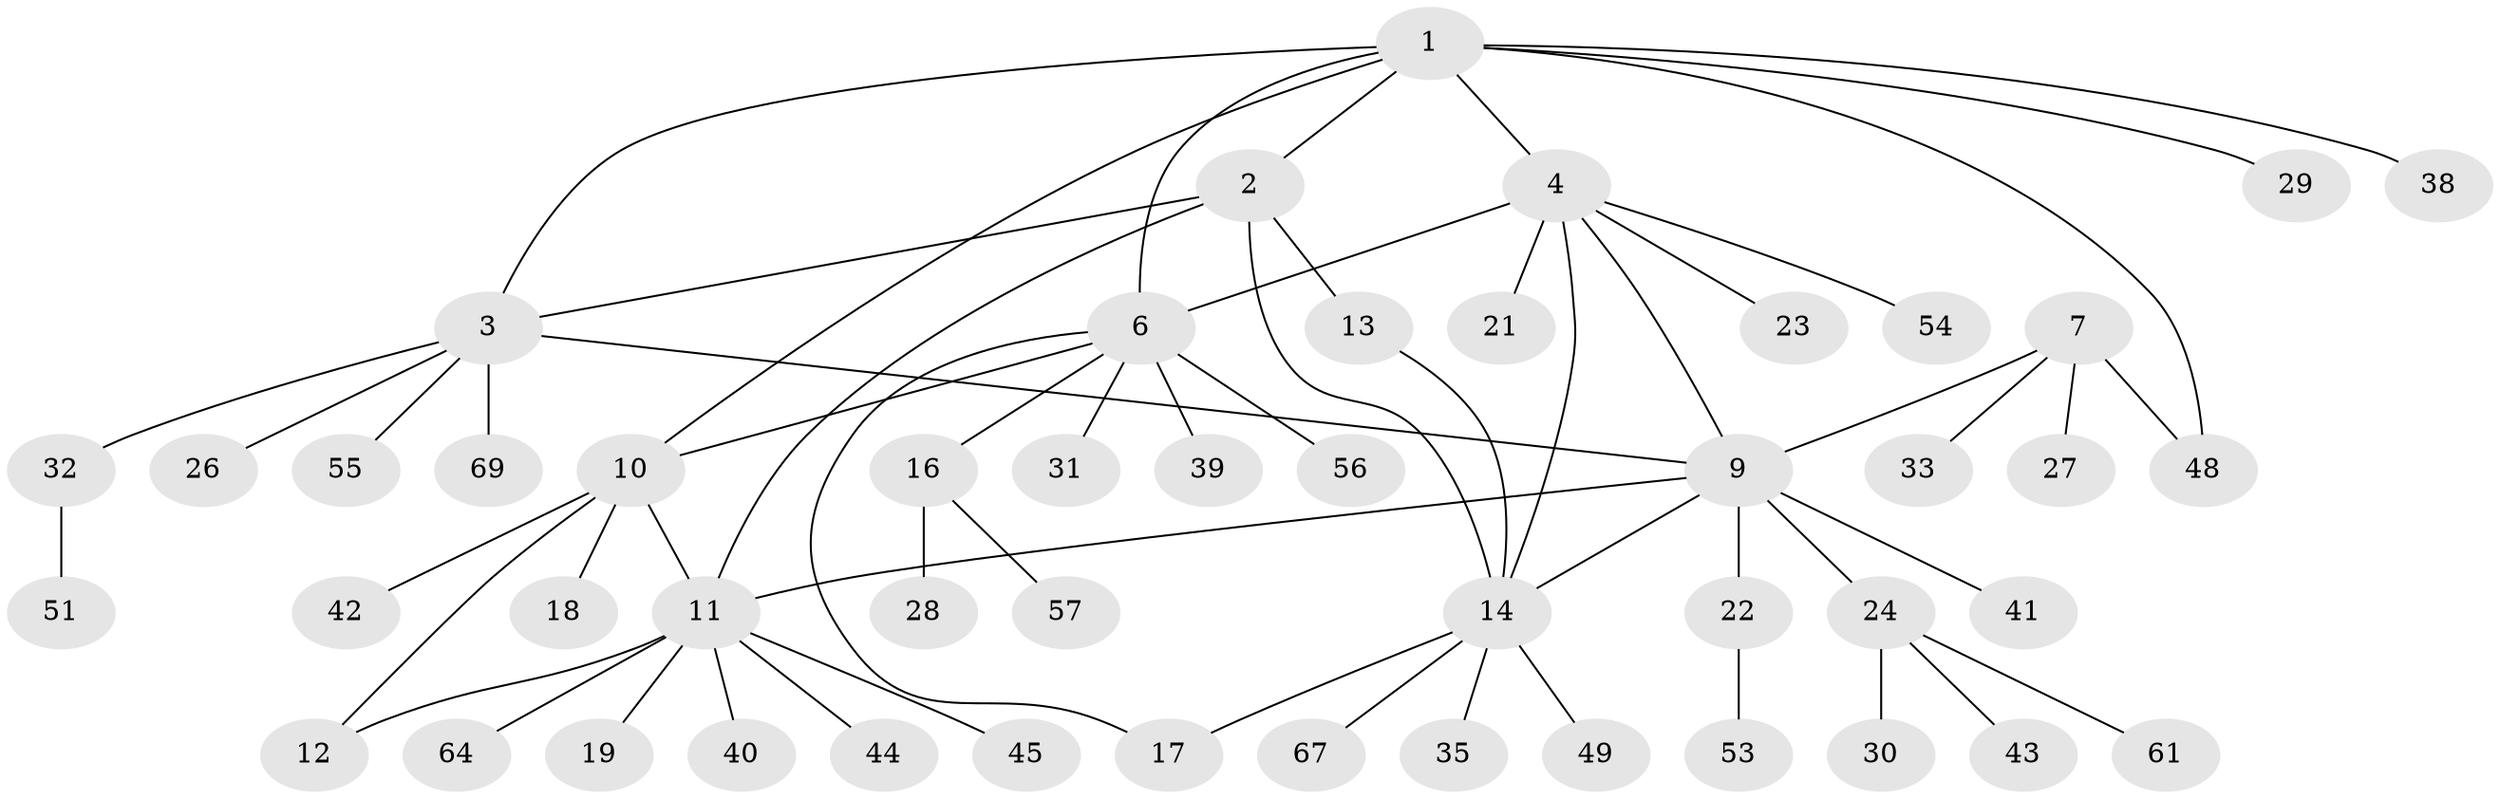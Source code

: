 // Generated by graph-tools (version 1.1) at 2025/52/02/27/25 19:52:21]
// undirected, 49 vertices, 60 edges
graph export_dot {
graph [start="1"]
  node [color=gray90,style=filled];
  1 [super="+37"];
  2 [super="+15"];
  3 [super="+63"];
  4 [super="+5"];
  6 [super="+65"];
  7 [super="+8"];
  9 [super="+50"];
  10 [super="+59"];
  11 [super="+52"];
  12;
  13 [super="+46"];
  14 [super="+20"];
  16 [super="+60"];
  17;
  18;
  19;
  21;
  22 [super="+47"];
  23;
  24 [super="+25"];
  26;
  27;
  28;
  29 [super="+58"];
  30 [super="+34"];
  31;
  32 [super="+36"];
  33;
  35;
  38;
  39;
  40 [super="+62"];
  41;
  42 [super="+68"];
  43;
  44;
  45;
  48 [super="+66"];
  49;
  51;
  53;
  54;
  55;
  56;
  57;
  61;
  64;
  67;
  69;
  1 -- 2;
  1 -- 3;
  1 -- 4;
  1 -- 10;
  1 -- 29;
  1 -- 38;
  1 -- 48;
  1 -- 6;
  2 -- 3;
  2 -- 11;
  2 -- 13;
  2 -- 14;
  3 -- 9;
  3 -- 26;
  3 -- 32;
  3 -- 55;
  3 -- 69;
  4 -- 6 [weight=2];
  4 -- 9;
  4 -- 21;
  4 -- 23;
  4 -- 54;
  4 -- 14;
  6 -- 10;
  6 -- 16;
  6 -- 17;
  6 -- 31;
  6 -- 39;
  6 -- 56;
  7 -- 9 [weight=2];
  7 -- 27;
  7 -- 33;
  7 -- 48;
  9 -- 11;
  9 -- 14;
  9 -- 22;
  9 -- 24;
  9 -- 41;
  10 -- 11;
  10 -- 12;
  10 -- 18;
  10 -- 42;
  11 -- 12;
  11 -- 19;
  11 -- 40;
  11 -- 44;
  11 -- 45;
  11 -- 64;
  13 -- 14;
  14 -- 17;
  14 -- 35;
  14 -- 49;
  14 -- 67;
  16 -- 28;
  16 -- 57;
  22 -- 53;
  24 -- 30;
  24 -- 61;
  24 -- 43;
  32 -- 51;
}
